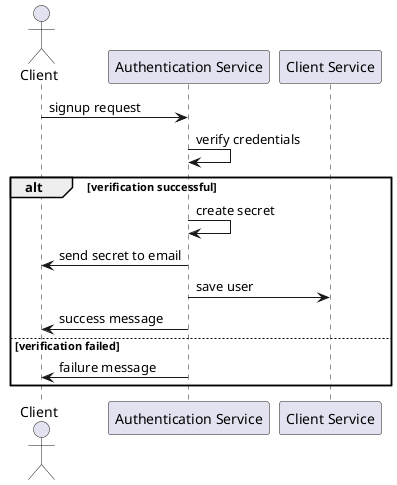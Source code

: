 @startuml
actor Client
participant "Authentication Service" as Auth
participant "Client Service" as ClientService
Client -> Auth: signup request
Auth -> Auth: verify credentials
alt verification successful
    Auth -> Auth: create secret
    Auth -> Client: send secret to email
    Auth -> ClientService: save user
    Auth -> Client: success message
else verification failed
    Auth -> Client: failure message
end
/'
sign up sequence diagram :
the client sends a signup request to the authentication service
the authentication service verifies the credentials,
if the verification is successful,
the authentication service creates a secret  and sends it to the client email
and saves the seceret along side the user id
then sends the created user to the client service to save it in the database
finally the authentication service sends a success message to the client
if the verification fails, the authentication service sends a failure message to the client
'/
